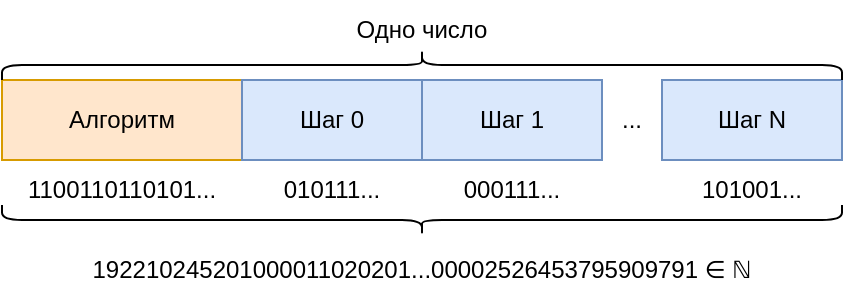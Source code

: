 <mxfile version="17.1.2" type="device"><diagram id="2riD3-JbWSZt0VzAZHZp" name="Page-1"><mxGraphModel dx="576" dy="374" grid="1" gridSize="10" guides="1" tooltips="1" connect="1" arrows="1" fold="1" page="1" pageScale="1" pageWidth="827" pageHeight="1169" math="0" shadow="0"><root><mxCell id="0"/><mxCell id="1" parent="0"/><mxCell id="0R7pQaaEaHYw-Zy2l5Sx-2" value="Алгоритм" style="rounded=0;whiteSpace=wrap;html=1;fillColor=#ffe6cc;strokeColor=#d79b00;" vertex="1" parent="1"><mxGeometry x="280" y="360" width="120" height="40" as="geometry"/></mxCell><mxCell id="0R7pQaaEaHYw-Zy2l5Sx-3" value="Шаг 0" style="rounded=0;whiteSpace=wrap;html=1;fillColor=#dae8fc;strokeColor=#6c8ebf;" vertex="1" parent="1"><mxGeometry x="400" y="360" width="90" height="40" as="geometry"/></mxCell><mxCell id="0R7pQaaEaHYw-Zy2l5Sx-4" value="Шаг 1" style="rounded=0;whiteSpace=wrap;html=1;fillColor=#dae8fc;strokeColor=#6c8ebf;" vertex="1" parent="1"><mxGeometry x="490" y="360" width="90" height="40" as="geometry"/></mxCell><mxCell id="0R7pQaaEaHYw-Zy2l5Sx-5" value="..." style="text;html=1;strokeColor=none;fillColor=none;align=center;verticalAlign=middle;whiteSpace=wrap;rounded=0;" vertex="1" parent="1"><mxGeometry x="580" y="360" width="30" height="40" as="geometry"/></mxCell><mxCell id="0R7pQaaEaHYw-Zy2l5Sx-6" value="Шаг N" style="rounded=0;whiteSpace=wrap;html=1;fillColor=#dae8fc;strokeColor=#6c8ebf;" vertex="1" parent="1"><mxGeometry x="610" y="360" width="90" height="40" as="geometry"/></mxCell><mxCell id="0R7pQaaEaHYw-Zy2l5Sx-7" value="" style="shape=curlyBracket;whiteSpace=wrap;html=1;rounded=1;rotation=90;" vertex="1" parent="1"><mxGeometry x="482.5" y="142.5" width="15" height="420" as="geometry"/></mxCell><mxCell id="0R7pQaaEaHYw-Zy2l5Sx-8" value="Одно число" style="text;html=1;strokeColor=none;fillColor=none;align=center;verticalAlign=middle;whiteSpace=wrap;rounded=0;" vertex="1" parent="1"><mxGeometry x="435" y="320" width="110" height="30" as="geometry"/></mxCell><mxCell id="0R7pQaaEaHYw-Zy2l5Sx-9" value="1100110110101..." style="text;html=1;strokeColor=none;fillColor=none;align=center;verticalAlign=middle;whiteSpace=wrap;rounded=0;" vertex="1" parent="1"><mxGeometry x="280" y="400" width="120" height="30" as="geometry"/></mxCell><mxCell id="0R7pQaaEaHYw-Zy2l5Sx-10" value="010111..." style="text;html=1;strokeColor=none;fillColor=none;align=center;verticalAlign=middle;whiteSpace=wrap;rounded=0;" vertex="1" parent="1"><mxGeometry x="400" y="400" width="90" height="30" as="geometry"/></mxCell><mxCell id="0R7pQaaEaHYw-Zy2l5Sx-11" value="000111..." style="text;html=1;strokeColor=none;fillColor=none;align=center;verticalAlign=middle;whiteSpace=wrap;rounded=0;" vertex="1" parent="1"><mxGeometry x="490" y="400" width="90" height="30" as="geometry"/></mxCell><mxCell id="0R7pQaaEaHYw-Zy2l5Sx-12" value="101001..." style="text;html=1;strokeColor=none;fillColor=none;align=center;verticalAlign=middle;whiteSpace=wrap;rounded=0;" vertex="1" parent="1"><mxGeometry x="610" y="400" width="90" height="30" as="geometry"/></mxCell><mxCell id="0R7pQaaEaHYw-Zy2l5Sx-13" value="" style="shape=curlyBracket;whiteSpace=wrap;html=1;rounded=1;rotation=-90;" vertex="1" parent="1"><mxGeometry x="482.5" y="220" width="15" height="420" as="geometry"/></mxCell><mxCell id="0R7pQaaEaHYw-Zy2l5Sx-14" value="192210245201000011020201...00002526453795909791 ∈ ℕ&lt;br&gt; " style="text;html=1;strokeColor=none;fillColor=none;align=center;verticalAlign=middle;whiteSpace=wrap;rounded=0;" vertex="1" parent="1"><mxGeometry x="305" y="440" width="370" height="30" as="geometry"/></mxCell></root></mxGraphModel></diagram></mxfile>